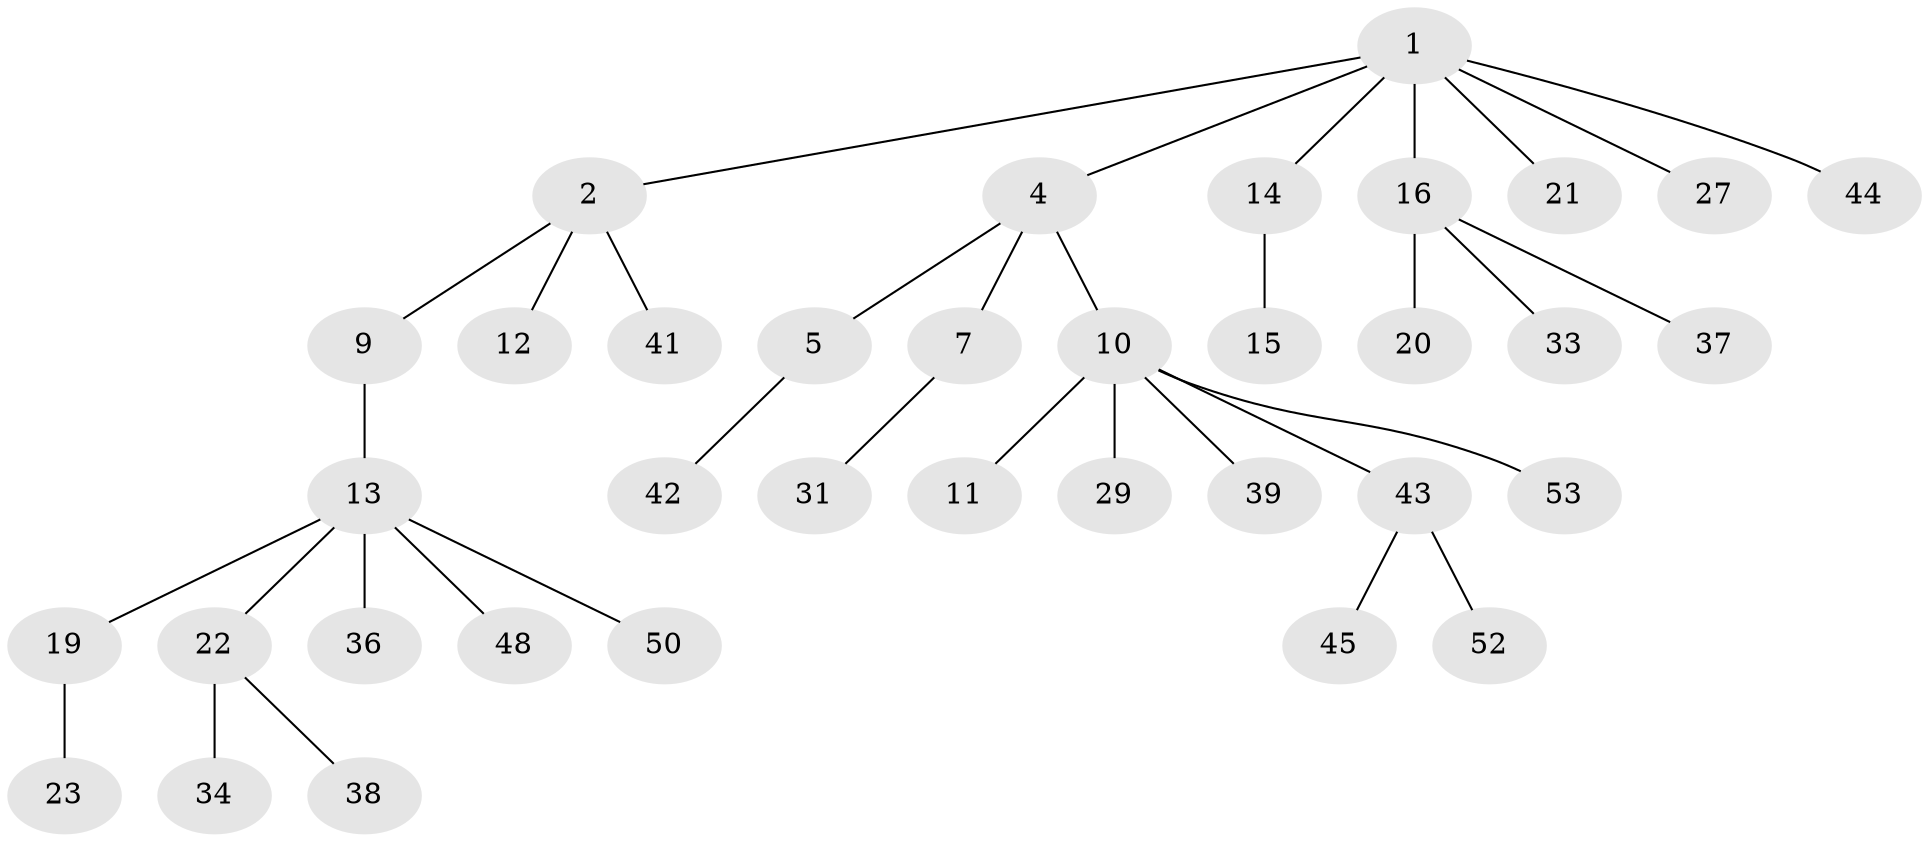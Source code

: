 // Generated by graph-tools (version 1.1) at 2025/24/03/03/25 07:24:06]
// undirected, 36 vertices, 35 edges
graph export_dot {
graph [start="1"]
  node [color=gray90,style=filled];
  1 [super="+3"];
  2 [super="+6"];
  4 [super="+8"];
  5 [super="+49"];
  7 [super="+24"];
  9;
  10 [super="+35"];
  11 [super="+28"];
  12;
  13 [super="+18"];
  14;
  15 [super="+17"];
  16 [super="+26"];
  19 [super="+32"];
  20;
  21;
  22 [super="+25"];
  23;
  27 [super="+47"];
  29 [super="+30"];
  31 [super="+40"];
  33;
  34;
  36;
  37;
  38;
  39;
  41 [super="+51"];
  42;
  43 [super="+46"];
  44;
  45;
  48;
  50;
  52;
  53;
  1 -- 2;
  1 -- 4;
  1 -- 16;
  1 -- 21;
  1 -- 27;
  1 -- 44;
  1 -- 14;
  2 -- 9;
  2 -- 12;
  2 -- 41;
  4 -- 5;
  4 -- 7;
  4 -- 10;
  5 -- 42;
  7 -- 31;
  9 -- 13;
  10 -- 11;
  10 -- 29;
  10 -- 39;
  10 -- 53;
  10 -- 43;
  13 -- 48;
  13 -- 50;
  13 -- 19;
  13 -- 36;
  13 -- 22;
  14 -- 15;
  16 -- 20;
  16 -- 33;
  16 -- 37;
  19 -- 23;
  22 -- 38;
  22 -- 34;
  43 -- 45;
  43 -- 52;
}
